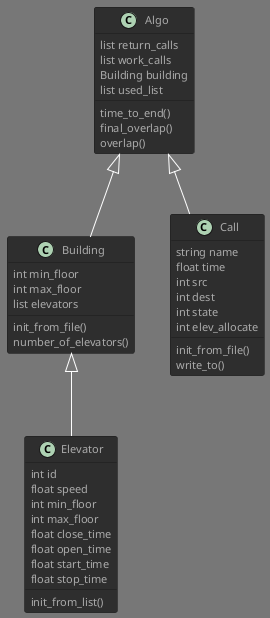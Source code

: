 @startuml
!theme reddress-darkblue
'https://plantuml.com/class-diagram
Algo <|-- Building
Building <|-- Elevator
Algo <|-- Call

class Building {
int min_floor
int max_floor
list elevators
init_from_file()
number_of_elevators()
}

class Call {
string name
float time
int src
int dest
int state
int elev_allocate
init_from_file()
write_to()
}

class Elevator {
int id
float speed
int min_floor
int max_floor
float close_time
float open_time
float start_time
float stop_time
init_from_list()
}

class Algo {
list return_calls
list work_calls
Building building
list used_list
time_to_end()
final_overlap()
overlap()
}

@enduml